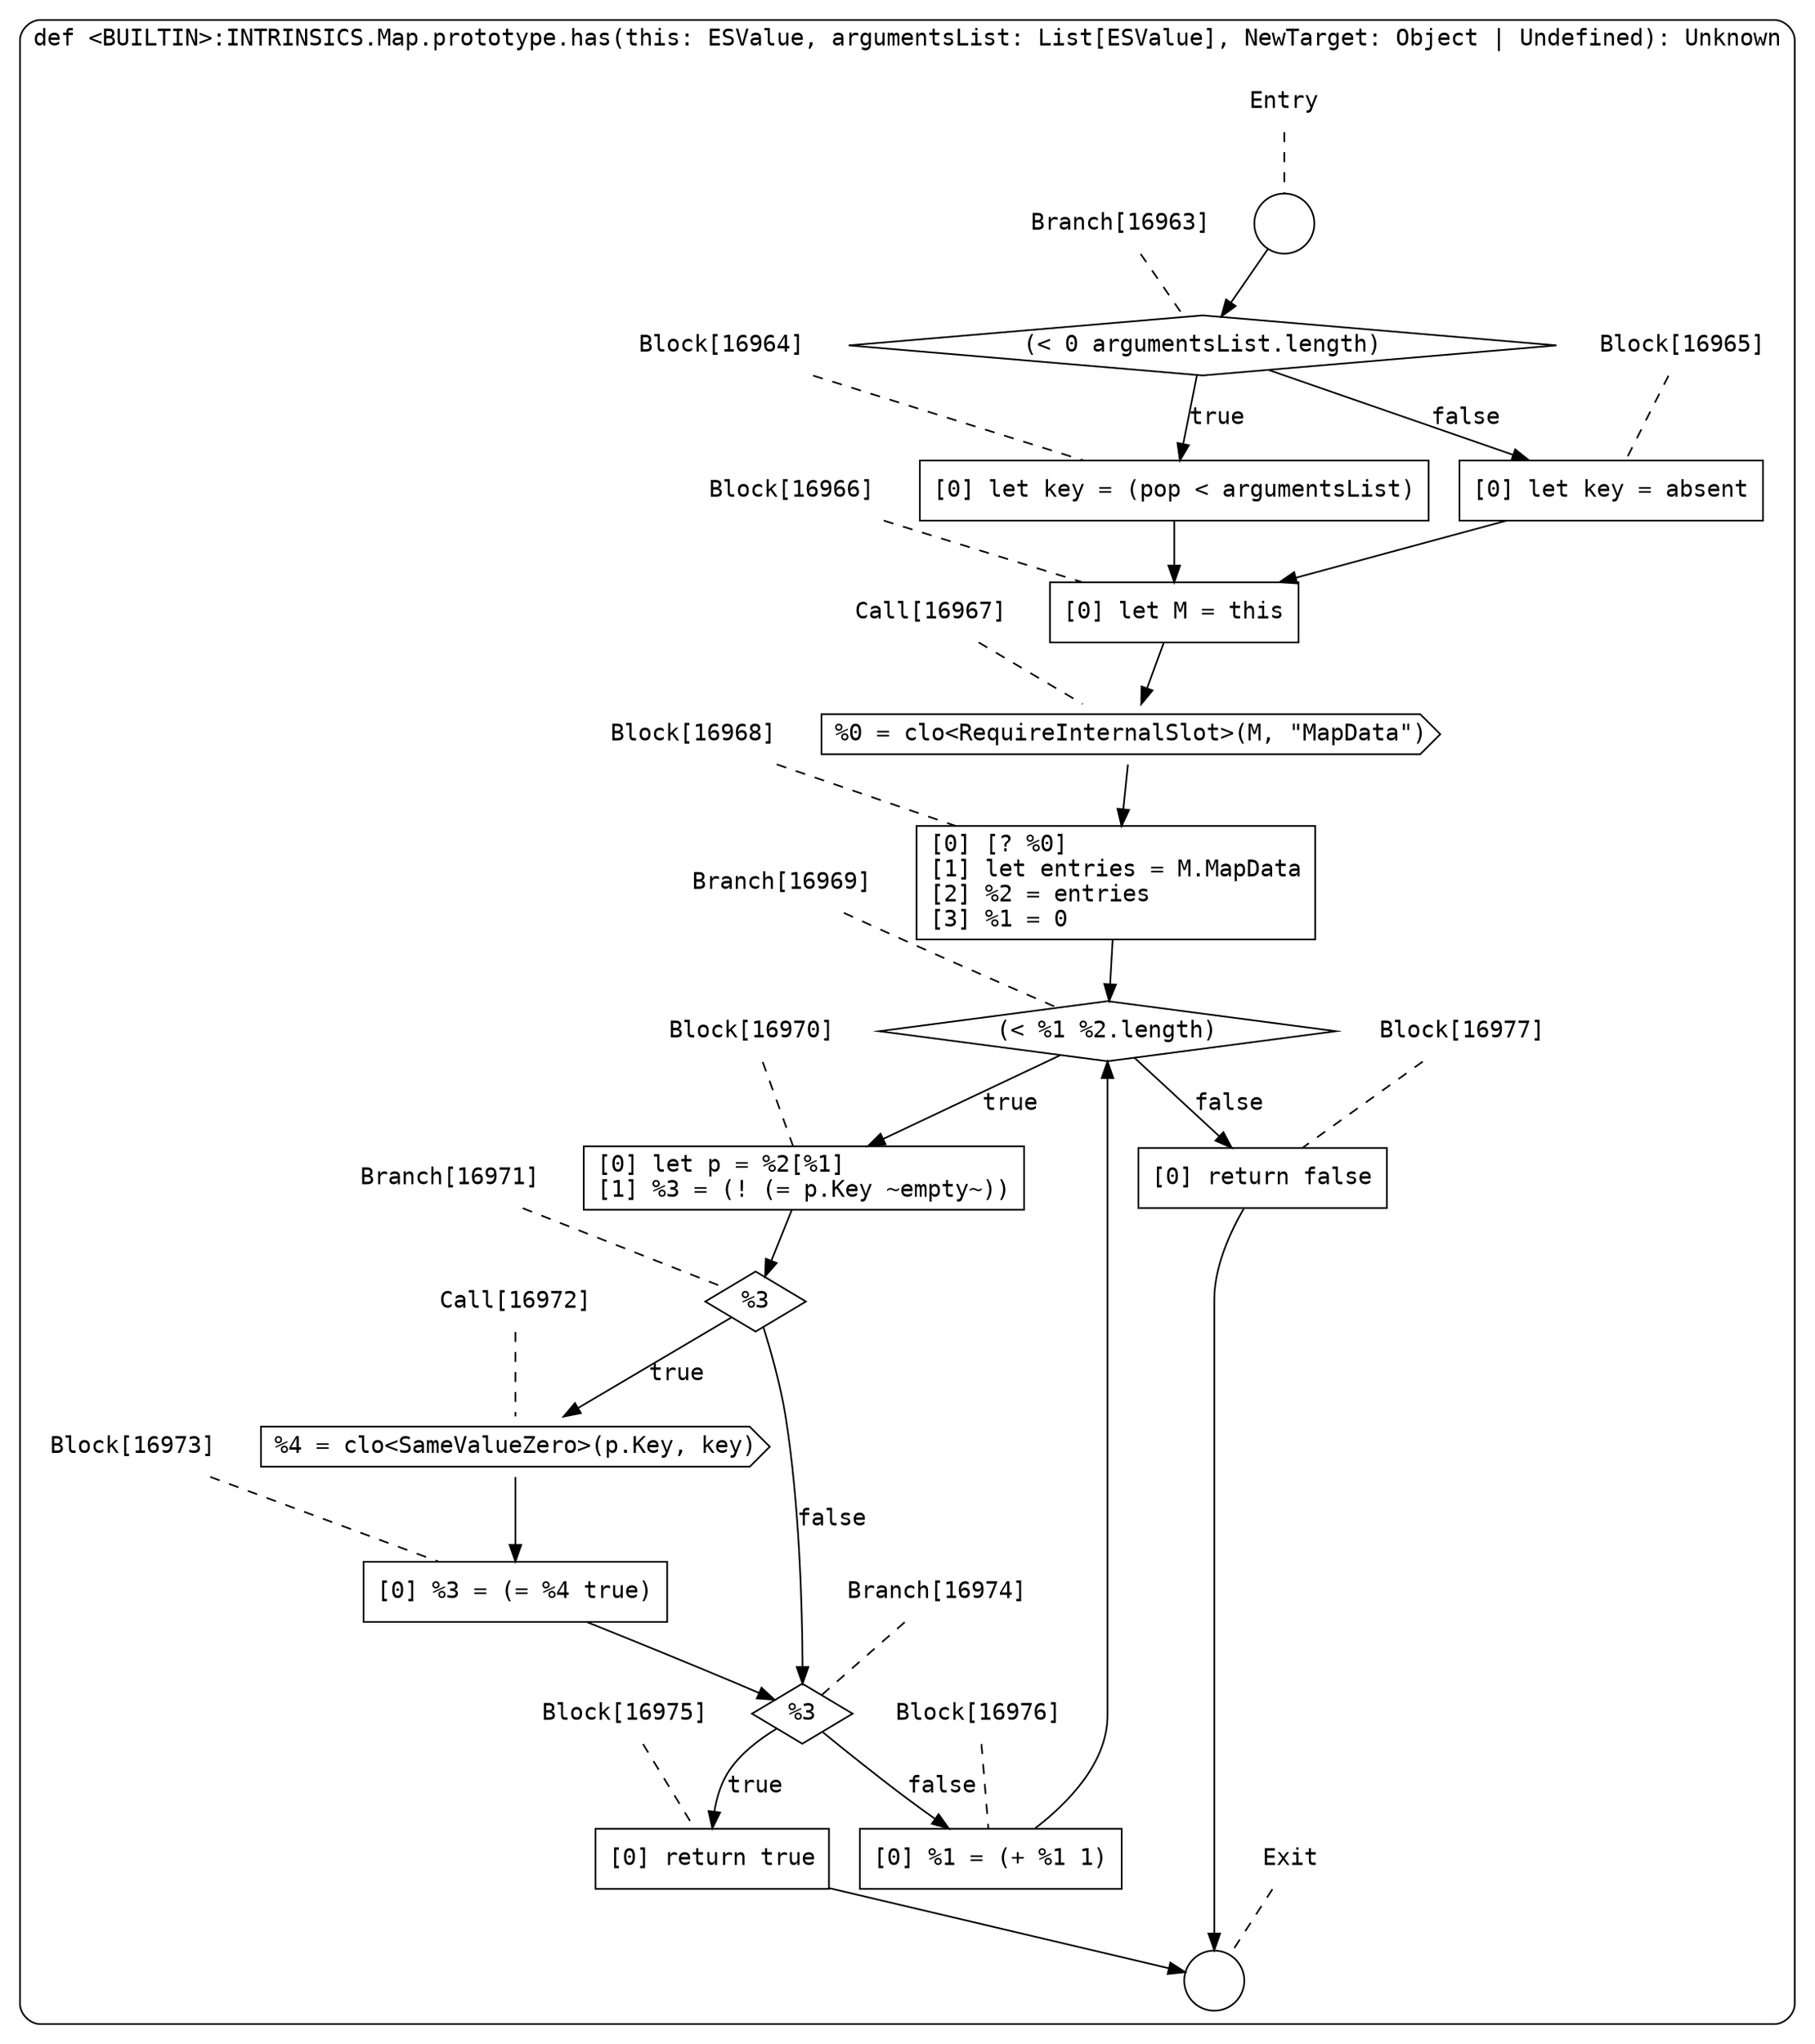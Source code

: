 digraph {
  graph [fontname = "Consolas"]
  node [fontname = "Consolas"]
  edge [fontname = "Consolas"]
  subgraph cluster2440 {
    label = "def <BUILTIN>:INTRINSICS.Map.prototype.has(this: ESValue, argumentsList: List[ESValue], NewTarget: Object | Undefined): Unknown"
    style = rounded
    cluster2440_entry_name [shape=none, label=<<font color="black">Entry</font>>]
    cluster2440_entry_name -> cluster2440_entry [arrowhead=none, color="black", style=dashed]
    cluster2440_entry [shape=circle label=" " color="black" fillcolor="white" style=filled]
    cluster2440_entry -> node16963 [color="black"]
    cluster2440_exit_name [shape=none, label=<<font color="black">Exit</font>>]
    cluster2440_exit_name -> cluster2440_exit [arrowhead=none, color="black", style=dashed]
    cluster2440_exit [shape=circle label=" " color="black" fillcolor="white" style=filled]
    node16963_name [shape=none, label=<<font color="black">Branch[16963]</font>>]
    node16963_name -> node16963 [arrowhead=none, color="black", style=dashed]
    node16963 [shape=diamond, label=<<font color="black">(&lt; 0 argumentsList.length)</font>> color="black" fillcolor="white", style=filled]
    node16963 -> node16964 [label=<<font color="black">true</font>> color="black"]
    node16963 -> node16965 [label=<<font color="black">false</font>> color="black"]
    node16964_name [shape=none, label=<<font color="black">Block[16964]</font>>]
    node16964_name -> node16964 [arrowhead=none, color="black", style=dashed]
    node16964 [shape=box, label=<<font color="black">[0] let key = (pop &lt; argumentsList)<BR ALIGN="LEFT"/></font>> color="black" fillcolor="white", style=filled]
    node16964 -> node16966 [color="black"]
    node16965_name [shape=none, label=<<font color="black">Block[16965]</font>>]
    node16965_name -> node16965 [arrowhead=none, color="black", style=dashed]
    node16965 [shape=box, label=<<font color="black">[0] let key = absent<BR ALIGN="LEFT"/></font>> color="black" fillcolor="white", style=filled]
    node16965 -> node16966 [color="black"]
    node16966_name [shape=none, label=<<font color="black">Block[16966]</font>>]
    node16966_name -> node16966 [arrowhead=none, color="black", style=dashed]
    node16966 [shape=box, label=<<font color="black">[0] let M = this<BR ALIGN="LEFT"/></font>> color="black" fillcolor="white", style=filled]
    node16966 -> node16967 [color="black"]
    node16967_name [shape=none, label=<<font color="black">Call[16967]</font>>]
    node16967_name -> node16967 [arrowhead=none, color="black", style=dashed]
    node16967 [shape=cds, label=<<font color="black">%0 = clo&lt;RequireInternalSlot&gt;(M, &quot;MapData&quot;)</font>> color="black" fillcolor="white", style=filled]
    node16967 -> node16968 [color="black"]
    node16968_name [shape=none, label=<<font color="black">Block[16968]</font>>]
    node16968_name -> node16968 [arrowhead=none, color="black", style=dashed]
    node16968 [shape=box, label=<<font color="black">[0] [? %0]<BR ALIGN="LEFT"/>[1] let entries = M.MapData<BR ALIGN="LEFT"/>[2] %2 = entries<BR ALIGN="LEFT"/>[3] %1 = 0<BR ALIGN="LEFT"/></font>> color="black" fillcolor="white", style=filled]
    node16968 -> node16969 [color="black"]
    node16969_name [shape=none, label=<<font color="black">Branch[16969]</font>>]
    node16969_name -> node16969 [arrowhead=none, color="black", style=dashed]
    node16969 [shape=diamond, label=<<font color="black">(&lt; %1 %2.length)</font>> color="black" fillcolor="white", style=filled]
    node16969 -> node16970 [label=<<font color="black">true</font>> color="black"]
    node16969 -> node16977 [label=<<font color="black">false</font>> color="black"]
    node16970_name [shape=none, label=<<font color="black">Block[16970]</font>>]
    node16970_name -> node16970 [arrowhead=none, color="black", style=dashed]
    node16970 [shape=box, label=<<font color="black">[0] let p = %2[%1]<BR ALIGN="LEFT"/>[1] %3 = (! (= p.Key ~empty~))<BR ALIGN="LEFT"/></font>> color="black" fillcolor="white", style=filled]
    node16970 -> node16971 [color="black"]
    node16977_name [shape=none, label=<<font color="black">Block[16977]</font>>]
    node16977_name -> node16977 [arrowhead=none, color="black", style=dashed]
    node16977 [shape=box, label=<<font color="black">[0] return false<BR ALIGN="LEFT"/></font>> color="black" fillcolor="white", style=filled]
    node16977 -> cluster2440_exit [color="black"]
    node16971_name [shape=none, label=<<font color="black">Branch[16971]</font>>]
    node16971_name -> node16971 [arrowhead=none, color="black", style=dashed]
    node16971 [shape=diamond, label=<<font color="black">%3</font>> color="black" fillcolor="white", style=filled]
    node16971 -> node16972 [label=<<font color="black">true</font>> color="black"]
    node16971 -> node16974 [label=<<font color="black">false</font>> color="black"]
    node16972_name [shape=none, label=<<font color="black">Call[16972]</font>>]
    node16972_name -> node16972 [arrowhead=none, color="black", style=dashed]
    node16972 [shape=cds, label=<<font color="black">%4 = clo&lt;SameValueZero&gt;(p.Key, key)</font>> color="black" fillcolor="white", style=filled]
    node16972 -> node16973 [color="black"]
    node16974_name [shape=none, label=<<font color="black">Branch[16974]</font>>]
    node16974_name -> node16974 [arrowhead=none, color="black", style=dashed]
    node16974 [shape=diamond, label=<<font color="black">%3</font>> color="black" fillcolor="white", style=filled]
    node16974 -> node16975 [label=<<font color="black">true</font>> color="black"]
    node16974 -> node16976 [label=<<font color="black">false</font>> color="black"]
    node16973_name [shape=none, label=<<font color="black">Block[16973]</font>>]
    node16973_name -> node16973 [arrowhead=none, color="black", style=dashed]
    node16973 [shape=box, label=<<font color="black">[0] %3 = (= %4 true)<BR ALIGN="LEFT"/></font>> color="black" fillcolor="white", style=filled]
    node16973 -> node16974 [color="black"]
    node16975_name [shape=none, label=<<font color="black">Block[16975]</font>>]
    node16975_name -> node16975 [arrowhead=none, color="black", style=dashed]
    node16975 [shape=box, label=<<font color="black">[0] return true<BR ALIGN="LEFT"/></font>> color="black" fillcolor="white", style=filled]
    node16975 -> cluster2440_exit [color="black"]
    node16976_name [shape=none, label=<<font color="black">Block[16976]</font>>]
    node16976_name -> node16976 [arrowhead=none, color="black", style=dashed]
    node16976 [shape=box, label=<<font color="black">[0] %1 = (+ %1 1)<BR ALIGN="LEFT"/></font>> color="black" fillcolor="white", style=filled]
    node16976 -> node16969 [color="black"]
  }
}
